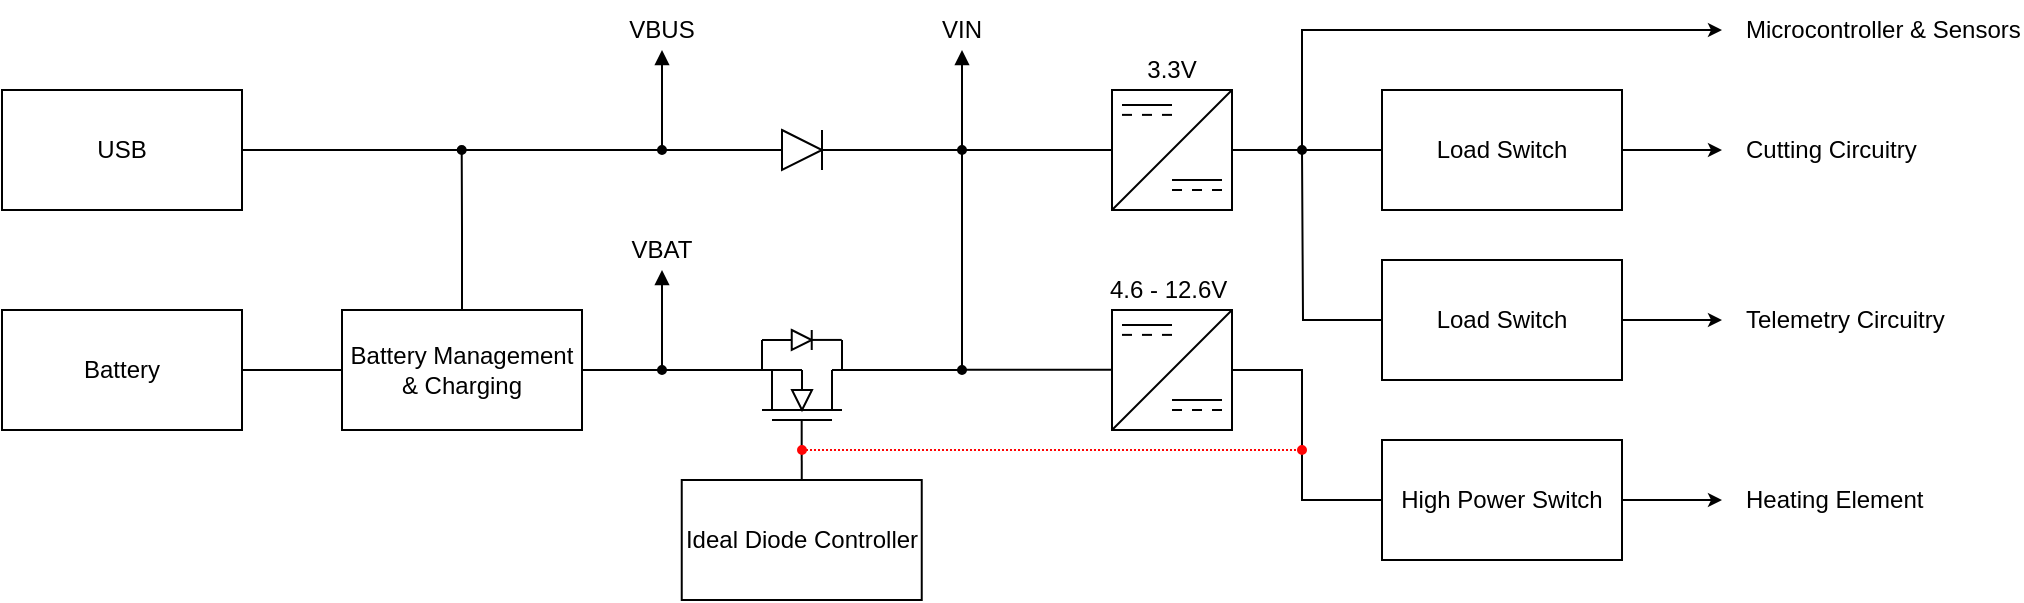 <mxfile version="18.1.1" type="device"><diagram id="rHaFPeAeNnfb-KZ2eNyi" name="Page-1"><mxGraphModel dx="982" dy="534" grid="1" gridSize="5" guides="1" tooltips="1" connect="1" arrows="1" fold="1" page="1" pageScale="1" pageWidth="850" pageHeight="1100" math="0" shadow="0"><root><mxCell id="0"/><mxCell id="1" parent="0"/><mxCell id="Q6QE1sTIuR4sOrctP84p-113" style="edgeStyle=orthogonalEdgeStyle;rounded=0;orthogonalLoop=1;jettySize=auto;html=1;exitX=0;exitY=0.5;exitDx=0;exitDy=0;startArrow=none;startFill=0;endArrow=oval;endFill=1;startSize=4;endSize=4;strokeWidth=1;" edge="1" parent="1" source="Q6QE1sTIuR4sOrctP84p-110"><mxGeometry relative="1" as="geometry"><mxPoint x="760" y="130" as="targetPoint"/></mxGeometry></mxCell><mxCell id="Q6QE1sTIuR4sOrctP84p-110" value="Load Switch" style="rounded=0;whiteSpace=wrap;html=1;connectable=1;" vertex="1" parent="1"><mxGeometry x="800" y="100" width="120" height="60" as="geometry"/></mxCell><mxCell id="Q6QE1sTIuR4sOrctP84p-4" style="edgeStyle=orthogonalEdgeStyle;rounded=0;orthogonalLoop=1;jettySize=auto;html=1;exitX=1;exitY=0.5;exitDx=0;exitDy=0;entryX=0;entryY=0.5;entryDx=0;entryDy=0;endArrow=none;endFill=0;" edge="1" parent="1" source="Q6QE1sTIuR4sOrctP84p-1" target="Q6QE1sTIuR4sOrctP84p-2"><mxGeometry relative="1" as="geometry"/></mxCell><mxCell id="Q6QE1sTIuR4sOrctP84p-1" value="Battery" style="rounded=0;whiteSpace=wrap;html=1;" vertex="1" parent="1"><mxGeometry x="110" y="210" width="120" height="60" as="geometry"/></mxCell><mxCell id="Q6QE1sTIuR4sOrctP84p-6" style="edgeStyle=orthogonalEdgeStyle;rounded=0;orthogonalLoop=1;jettySize=auto;html=1;exitX=1;exitY=0.5;exitDx=0;exitDy=0;endArrow=none;endFill=0;" edge="1" parent="1" source="Q6QE1sTIuR4sOrctP84p-2"><mxGeometry relative="1" as="geometry"><mxPoint x="440" y="240" as="targetPoint"/></mxGeometry></mxCell><mxCell id="Q6QE1sTIuR4sOrctP84p-72" style="edgeStyle=orthogonalEdgeStyle;rounded=0;orthogonalLoop=1;jettySize=auto;html=1;exitX=0.5;exitY=0;exitDx=0;exitDy=0;startArrow=none;startFill=0;endArrow=oval;endFill=1;startSize=4;endSize=4;strokeWidth=1;" edge="1" parent="1" source="Q6QE1sTIuR4sOrctP84p-2"><mxGeometry relative="1" as="geometry"><mxPoint x="339.854" y="130" as="targetPoint"/></mxGeometry></mxCell><mxCell id="Q6QE1sTIuR4sOrctP84p-2" value="Battery Management &amp;amp; Charging" style="rounded=0;whiteSpace=wrap;html=1;" vertex="1" parent="1"><mxGeometry x="280" y="210" width="120" height="60" as="geometry"/></mxCell><mxCell id="Q6QE1sTIuR4sOrctP84p-5" style="edgeStyle=orthogonalEdgeStyle;rounded=0;orthogonalLoop=1;jettySize=auto;html=1;exitX=1;exitY=0.5;exitDx=0;exitDy=0;endArrow=none;endFill=0;" edge="1" parent="1" source="Q6QE1sTIuR4sOrctP84p-3"><mxGeometry relative="1" as="geometry"><mxPoint x="550" y="130" as="targetPoint"/></mxGeometry></mxCell><mxCell id="Q6QE1sTIuR4sOrctP84p-3" value="USB" style="rounded=0;whiteSpace=wrap;html=1;" vertex="1" parent="1"><mxGeometry x="110" y="100" width="120" height="60" as="geometry"/></mxCell><mxCell id="Q6QE1sTIuR4sOrctP84p-7" value="" style="triangle;whiteSpace=wrap;html=1;connectable=0;allowArrows=0;" vertex="1" parent="1"><mxGeometry x="500" y="120" width="20" height="20" as="geometry"/></mxCell><mxCell id="Q6QE1sTIuR4sOrctP84p-8" value="" style="endArrow=none;html=1;rounded=0;" edge="1" parent="1"><mxGeometry width="50" height="50" relative="1" as="geometry"><mxPoint x="520" y="140" as="sourcePoint"/><mxPoint x="520" y="120" as="targetPoint"/></mxGeometry></mxCell><mxCell id="Q6QE1sTIuR4sOrctP84p-9" value="" style="endArrow=none;html=1;rounded=0;" edge="1" parent="1"><mxGeometry width="50" height="50" relative="1" as="geometry"><mxPoint x="520" y="130" as="sourcePoint"/><mxPoint x="590" y="130" as="targetPoint"/></mxGeometry></mxCell><mxCell id="Q6QE1sTIuR4sOrctP84p-10" value="" style="triangle;whiteSpace=wrap;html=1;connectable=0;allowArrows=0;" vertex="1" parent="1"><mxGeometry x="504.87" y="220" width="10" height="10" as="geometry"/></mxCell><mxCell id="Q6QE1sTIuR4sOrctP84p-11" value="" style="endArrow=none;html=1;rounded=0;" edge="1" parent="1"><mxGeometry width="50" height="50" relative="1" as="geometry"><mxPoint x="514.87" y="230" as="sourcePoint"/><mxPoint x="514.87" y="220" as="targetPoint"/></mxGeometry></mxCell><mxCell id="Q6QE1sTIuR4sOrctP84p-13" value="" style="triangle;whiteSpace=wrap;html=1;connectable=0;allowArrows=0;rotation=90;" vertex="1" parent="1"><mxGeometry x="505" y="250" width="10" height="10" as="geometry"/></mxCell><mxCell id="Q6QE1sTIuR4sOrctP84p-14" value="" style="endArrow=none;html=1;rounded=0;" edge="1" parent="1"><mxGeometry width="50" height="50" relative="1" as="geometry"><mxPoint x="490" y="260" as="sourcePoint"/><mxPoint x="530" y="260" as="targetPoint"/></mxGeometry></mxCell><mxCell id="Q6QE1sTIuR4sOrctP84p-15" value="" style="endArrow=none;html=1;rounded=0;" edge="1" parent="1"><mxGeometry width="50" height="50" relative="1" as="geometry"><mxPoint x="440" y="240" as="sourcePoint"/><mxPoint x="510" y="240" as="targetPoint"/></mxGeometry></mxCell><mxCell id="Q6QE1sTIuR4sOrctP84p-16" value="" style="endArrow=none;html=1;rounded=0;" edge="1" parent="1"><mxGeometry width="50" height="50" relative="1" as="geometry"><mxPoint x="495" y="240" as="sourcePoint"/><mxPoint x="495" y="260" as="targetPoint"/></mxGeometry></mxCell><mxCell id="Q6QE1sTIuR4sOrctP84p-17" value="" style="endArrow=none;html=1;rounded=0;" edge="1" parent="1"><mxGeometry width="50" height="50" relative="1" as="geometry"><mxPoint x="510" y="250" as="sourcePoint"/><mxPoint x="510" y="240" as="targetPoint"/></mxGeometry></mxCell><mxCell id="Q6QE1sTIuR4sOrctP84p-18" value="" style="endArrow=none;html=1;rounded=0;" edge="1" parent="1"><mxGeometry width="50" height="50" relative="1" as="geometry"><mxPoint x="525" y="260" as="sourcePoint"/><mxPoint x="525" y="240" as="targetPoint"/></mxGeometry></mxCell><mxCell id="Q6QE1sTIuR4sOrctP84p-19" value="" style="endArrow=none;html=1;rounded=0;" edge="1" parent="1"><mxGeometry width="50" height="50" relative="1" as="geometry"><mxPoint x="525" y="240" as="sourcePoint"/><mxPoint x="590" y="239.94" as="targetPoint"/></mxGeometry></mxCell><mxCell id="Q6QE1sTIuR4sOrctP84p-20" value="" style="endArrow=none;html=1;rounded=0;" edge="1" parent="1"><mxGeometry width="50" height="50" relative="1" as="geometry"><mxPoint x="490" y="240" as="sourcePoint"/><mxPoint x="490" y="225" as="targetPoint"/></mxGeometry></mxCell><mxCell id="Q6QE1sTIuR4sOrctP84p-21" value="" style="endArrow=none;html=1;rounded=0;" edge="1" parent="1"><mxGeometry width="50" height="50" relative="1" as="geometry"><mxPoint x="490" y="225" as="sourcePoint"/><mxPoint x="505" y="225" as="targetPoint"/></mxGeometry></mxCell><mxCell id="Q6QE1sTIuR4sOrctP84p-22" value="" style="endArrow=none;html=1;rounded=0;" edge="1" parent="1"><mxGeometry width="50" height="50" relative="1" as="geometry"><mxPoint x="514.87" y="224.96" as="sourcePoint"/><mxPoint x="529.87" y="224.96" as="targetPoint"/></mxGeometry></mxCell><mxCell id="Q6QE1sTIuR4sOrctP84p-23" value="" style="endArrow=none;html=1;rounded=0;" edge="1" parent="1"><mxGeometry width="50" height="50" relative="1" as="geometry"><mxPoint x="530" y="240" as="sourcePoint"/><mxPoint x="530" y="225" as="targetPoint"/></mxGeometry></mxCell><mxCell id="Q6QE1sTIuR4sOrctP84p-24" value="" style="endArrow=none;html=1;rounded=0;" edge="1" parent="1"><mxGeometry width="50" height="50" relative="1" as="geometry"><mxPoint x="495" y="265" as="sourcePoint"/><mxPoint x="525" y="265" as="targetPoint"/></mxGeometry></mxCell><mxCell id="Q6QE1sTIuR4sOrctP84p-26" style="edgeStyle=orthogonalEdgeStyle;rounded=0;orthogonalLoop=1;jettySize=auto;html=1;exitX=0.5;exitY=0;exitDx=0;exitDy=0;endArrow=none;endFill=0;" edge="1" parent="1" source="Q6QE1sTIuR4sOrctP84p-25"><mxGeometry relative="1" as="geometry"><mxPoint x="509.846" y="265" as="targetPoint"/></mxGeometry></mxCell><mxCell id="Q6QE1sTIuR4sOrctP84p-25" value="Ideal Diode Controller" style="rounded=0;whiteSpace=wrap;html=1;" vertex="1" parent="1"><mxGeometry x="449.87" y="295" width="120" height="60" as="geometry"/></mxCell><mxCell id="Q6QE1sTIuR4sOrctP84p-27" value="" style="endArrow=none;html=1;rounded=0;startArrow=oval;startFill=1;startSize=4;" edge="1" parent="1"><mxGeometry width="50" height="50" relative="1" as="geometry"><mxPoint x="590" y="240" as="sourcePoint"/><mxPoint x="590" y="130" as="targetPoint"/></mxGeometry></mxCell><mxCell id="Q6QE1sTIuR4sOrctP84p-30" value="" style="endArrow=block;html=1;rounded=0;endFill=1;startArrow=oval;startFill=1;startSize=4;endSize=5;" edge="1" parent="1"><mxGeometry width="50" height="50" relative="1" as="geometry"><mxPoint x="440" y="130" as="sourcePoint"/><mxPoint x="440" y="80" as="targetPoint"/></mxGeometry></mxCell><mxCell id="Q6QE1sTIuR4sOrctP84p-31" value="VBUS" style="text;html=1;strokeColor=none;fillColor=none;align=center;verticalAlign=middle;whiteSpace=wrap;rounded=0;" vertex="1" parent="1"><mxGeometry x="410" y="55" width="60" height="30" as="geometry"/></mxCell><mxCell id="Q6QE1sTIuR4sOrctP84p-32" value="" style="endArrow=block;html=1;rounded=0;endFill=1;startArrow=oval;startFill=1;strokeWidth=1;endSize=5;startSize=4;" edge="1" parent="1"><mxGeometry width="50" height="50" relative="1" as="geometry"><mxPoint x="440" y="240" as="sourcePoint"/><mxPoint x="440" y="190" as="targetPoint"/></mxGeometry></mxCell><mxCell id="Q6QE1sTIuR4sOrctP84p-33" value="VBAT" style="text;html=1;strokeColor=none;fillColor=none;align=center;verticalAlign=middle;whiteSpace=wrap;rounded=0;" vertex="1" parent="1"><mxGeometry x="410" y="165" width="60" height="30" as="geometry"/></mxCell><mxCell id="Q6QE1sTIuR4sOrctP84p-34" value="" style="endArrow=block;html=1;rounded=0;endFill=1;endSize=5;startArrow=oval;startFill=1;startSize=4;" edge="1" parent="1"><mxGeometry width="50" height="50" relative="1" as="geometry"><mxPoint x="590" y="130" as="sourcePoint"/><mxPoint x="590" y="80" as="targetPoint"/></mxGeometry></mxCell><mxCell id="Q6QE1sTIuR4sOrctP84p-35" value="VIN" style="text;html=1;strokeColor=none;fillColor=none;align=center;verticalAlign=middle;whiteSpace=wrap;rounded=0;" vertex="1" parent="1"><mxGeometry x="560" y="55" width="60" height="30" as="geometry"/></mxCell><mxCell id="Q6QE1sTIuR4sOrctP84p-56" value="" style="group" vertex="1" connectable="0" parent="1"><mxGeometry x="665" y="100" width="60" height="60" as="geometry"/></mxCell><mxCell id="Q6QE1sTIuR4sOrctP84p-38" value="" style="rounded=0;whiteSpace=wrap;html=1;" vertex="1" parent="Q6QE1sTIuR4sOrctP84p-56"><mxGeometry width="60" height="60" as="geometry"/></mxCell><mxCell id="Q6QE1sTIuR4sOrctP84p-47" value="" style="endArrow=none;html=1;strokeWidth=1;rounded=0;" edge="1" parent="Q6QE1sTIuR4sOrctP84p-56"><mxGeometry width="100" relative="1" as="geometry"><mxPoint y="60" as="sourcePoint"/><mxPoint x="60" as="targetPoint"/></mxGeometry></mxCell><mxCell id="Q6QE1sTIuR4sOrctP84p-48" value="" style="endArrow=none;html=1;rounded=0;" edge="1" parent="Q6QE1sTIuR4sOrctP84p-56"><mxGeometry width="50" height="50" relative="1" as="geometry"><mxPoint x="30" y="45" as="sourcePoint"/><mxPoint x="55" y="45" as="targetPoint"/></mxGeometry></mxCell><mxCell id="Q6QE1sTIuR4sOrctP84p-49" value="" style="endArrow=none;html=1;rounded=0;" edge="1" parent="Q6QE1sTIuR4sOrctP84p-56"><mxGeometry width="50" height="50" relative="1" as="geometry"><mxPoint x="30" y="50" as="sourcePoint"/><mxPoint x="35" y="50" as="targetPoint"/></mxGeometry></mxCell><mxCell id="Q6QE1sTIuR4sOrctP84p-50" value="" style="endArrow=none;html=1;rounded=0;" edge="1" parent="Q6QE1sTIuR4sOrctP84p-56"><mxGeometry width="50" height="50" relative="1" as="geometry"><mxPoint x="40" y="50" as="sourcePoint"/><mxPoint x="45" y="50" as="targetPoint"/></mxGeometry></mxCell><mxCell id="Q6QE1sTIuR4sOrctP84p-51" value="" style="endArrow=none;html=1;rounded=0;" edge="1" parent="Q6QE1sTIuR4sOrctP84p-56"><mxGeometry width="50" height="50" relative="1" as="geometry"><mxPoint x="50" y="50" as="sourcePoint"/><mxPoint x="55" y="50" as="targetPoint"/></mxGeometry></mxCell><mxCell id="Q6QE1sTIuR4sOrctP84p-52" value="" style="endArrow=none;html=1;rounded=0;" edge="1" parent="Q6QE1sTIuR4sOrctP84p-56"><mxGeometry width="50" height="50" relative="1" as="geometry"><mxPoint x="5" y="7.44" as="sourcePoint"/><mxPoint x="30" y="7.44" as="targetPoint"/></mxGeometry></mxCell><mxCell id="Q6QE1sTIuR4sOrctP84p-53" value="" style="endArrow=none;html=1;rounded=0;" edge="1" parent="Q6QE1sTIuR4sOrctP84p-56"><mxGeometry width="50" height="50" relative="1" as="geometry"><mxPoint x="5" y="12.44" as="sourcePoint"/><mxPoint x="10" y="12.44" as="targetPoint"/></mxGeometry></mxCell><mxCell id="Q6QE1sTIuR4sOrctP84p-54" value="" style="endArrow=none;html=1;rounded=0;" edge="1" parent="Q6QE1sTIuR4sOrctP84p-56"><mxGeometry width="50" height="50" relative="1" as="geometry"><mxPoint x="15" y="12.44" as="sourcePoint"/><mxPoint x="20" y="12.44" as="targetPoint"/></mxGeometry></mxCell><mxCell id="Q6QE1sTIuR4sOrctP84p-55" value="" style="endArrow=none;html=1;rounded=0;" edge="1" parent="Q6QE1sTIuR4sOrctP84p-56"><mxGeometry width="50" height="50" relative="1" as="geometry"><mxPoint x="25" y="12.44" as="sourcePoint"/><mxPoint x="30" y="12.44" as="targetPoint"/></mxGeometry></mxCell><mxCell id="Q6QE1sTIuR4sOrctP84p-57" value="" style="group" vertex="1" connectable="0" parent="1"><mxGeometry x="665" y="210" width="60" height="60" as="geometry"/></mxCell><mxCell id="Q6QE1sTIuR4sOrctP84p-58" value="" style="rounded=0;whiteSpace=wrap;html=1;" vertex="1" parent="Q6QE1sTIuR4sOrctP84p-57"><mxGeometry width="60" height="60" as="geometry"/></mxCell><mxCell id="Q6QE1sTIuR4sOrctP84p-59" value="" style="endArrow=none;html=1;strokeWidth=1;rounded=0;" edge="1" parent="Q6QE1sTIuR4sOrctP84p-57"><mxGeometry width="100" relative="1" as="geometry"><mxPoint y="60" as="sourcePoint"/><mxPoint x="60" as="targetPoint"/></mxGeometry></mxCell><mxCell id="Q6QE1sTIuR4sOrctP84p-60" value="" style="endArrow=none;html=1;rounded=0;" edge="1" parent="Q6QE1sTIuR4sOrctP84p-57"><mxGeometry width="50" height="50" relative="1" as="geometry"><mxPoint x="30" y="45" as="sourcePoint"/><mxPoint x="55" y="45" as="targetPoint"/></mxGeometry></mxCell><mxCell id="Q6QE1sTIuR4sOrctP84p-61" value="" style="endArrow=none;html=1;rounded=0;" edge="1" parent="Q6QE1sTIuR4sOrctP84p-57"><mxGeometry width="50" height="50" relative="1" as="geometry"><mxPoint x="30" y="50" as="sourcePoint"/><mxPoint x="35" y="50" as="targetPoint"/></mxGeometry></mxCell><mxCell id="Q6QE1sTIuR4sOrctP84p-62" value="" style="endArrow=none;html=1;rounded=0;" edge="1" parent="Q6QE1sTIuR4sOrctP84p-57"><mxGeometry width="50" height="50" relative="1" as="geometry"><mxPoint x="40" y="50" as="sourcePoint"/><mxPoint x="45" y="50" as="targetPoint"/></mxGeometry></mxCell><mxCell id="Q6QE1sTIuR4sOrctP84p-63" value="" style="endArrow=none;html=1;rounded=0;" edge="1" parent="Q6QE1sTIuR4sOrctP84p-57"><mxGeometry width="50" height="50" relative="1" as="geometry"><mxPoint x="50" y="50" as="sourcePoint"/><mxPoint x="55" y="50" as="targetPoint"/></mxGeometry></mxCell><mxCell id="Q6QE1sTIuR4sOrctP84p-64" value="" style="endArrow=none;html=1;rounded=0;" edge="1" parent="Q6QE1sTIuR4sOrctP84p-57"><mxGeometry width="50" height="50" relative="1" as="geometry"><mxPoint x="5" y="7.44" as="sourcePoint"/><mxPoint x="30" y="7.44" as="targetPoint"/></mxGeometry></mxCell><mxCell id="Q6QE1sTIuR4sOrctP84p-65" value="" style="endArrow=none;html=1;rounded=0;" edge="1" parent="Q6QE1sTIuR4sOrctP84p-57"><mxGeometry width="50" height="50" relative="1" as="geometry"><mxPoint x="5" y="12.44" as="sourcePoint"/><mxPoint x="10" y="12.44" as="targetPoint"/></mxGeometry></mxCell><mxCell id="Q6QE1sTIuR4sOrctP84p-66" value="" style="endArrow=none;html=1;rounded=0;" edge="1" parent="Q6QE1sTIuR4sOrctP84p-57"><mxGeometry width="50" height="50" relative="1" as="geometry"><mxPoint x="15" y="12.44" as="sourcePoint"/><mxPoint x="20" y="12.44" as="targetPoint"/></mxGeometry></mxCell><mxCell id="Q6QE1sTIuR4sOrctP84p-67" value="" style="endArrow=none;html=1;rounded=0;" edge="1" parent="Q6QE1sTIuR4sOrctP84p-57"><mxGeometry width="50" height="50" relative="1" as="geometry"><mxPoint x="25" y="12.44" as="sourcePoint"/><mxPoint x="30" y="12.44" as="targetPoint"/></mxGeometry></mxCell><mxCell id="Q6QE1sTIuR4sOrctP84p-68" value="" style="endArrow=none;html=1;rounded=0;entryX=0;entryY=0.5;entryDx=0;entryDy=0;" edge="1" parent="1" target="Q6QE1sTIuR4sOrctP84p-38"><mxGeometry width="50" height="50" relative="1" as="geometry"><mxPoint x="590" y="130" as="sourcePoint"/><mxPoint x="655" y="160" as="targetPoint"/></mxGeometry></mxCell><mxCell id="Q6QE1sTIuR4sOrctP84p-69" value="" style="endArrow=none;html=1;rounded=0;entryX=0;entryY=0.5;entryDx=0;entryDy=0;" edge="1" parent="1"><mxGeometry width="50" height="50" relative="1" as="geometry"><mxPoint x="590" y="239.88" as="sourcePoint"/><mxPoint x="665" y="239.88" as="targetPoint"/></mxGeometry></mxCell><mxCell id="Q6QE1sTIuR4sOrctP84p-70" value="4.6 - 12.6V&amp;nbsp;" style="text;html=1;strokeColor=none;fillColor=none;align=center;verticalAlign=middle;whiteSpace=wrap;rounded=0;" vertex="1" parent="1"><mxGeometry x="660" y="185" width="70" height="30" as="geometry"/></mxCell><mxCell id="Q6QE1sTIuR4sOrctP84p-71" value="3.3V" style="text;html=1;strokeColor=none;fillColor=none;align=center;verticalAlign=middle;whiteSpace=wrap;rounded=0;" vertex="1" parent="1"><mxGeometry x="660" y="75" width="70" height="30" as="geometry"/></mxCell><mxCell id="Q6QE1sTIuR4sOrctP84p-74" style="edgeStyle=orthogonalEdgeStyle;rounded=0;orthogonalLoop=1;jettySize=auto;html=1;exitX=1;exitY=0.5;exitDx=0;exitDy=0;startArrow=none;startFill=0;endArrow=classic;endFill=1;startSize=4;endSize=4;strokeWidth=1;" edge="1" parent="1" source="Q6QE1sTIuR4sOrctP84p-58"><mxGeometry relative="1" as="geometry"><mxPoint x="970" y="305" as="targetPoint"/><Array as="points"><mxPoint x="760" y="240"/><mxPoint x="760" y="305"/></Array></mxGeometry></mxCell><mxCell id="Q6QE1sTIuR4sOrctP84p-77" style="edgeStyle=orthogonalEdgeStyle;rounded=0;orthogonalLoop=1;jettySize=auto;html=1;exitX=1;exitY=0.5;exitDx=0;exitDy=0;startArrow=none;startFill=0;endArrow=classic;endFill=1;startSize=4;endSize=4;strokeWidth=1;" edge="1" parent="1" source="Q6QE1sTIuR4sOrctP84p-38"><mxGeometry relative="1" as="geometry"><mxPoint x="970" y="70" as="targetPoint"/><Array as="points"><mxPoint x="760" y="130"/><mxPoint x="760" y="70"/><mxPoint x="965" y="70"/></Array></mxGeometry></mxCell><mxCell id="Q6QE1sTIuR4sOrctP84p-112" style="edgeStyle=orthogonalEdgeStyle;rounded=0;orthogonalLoop=1;jettySize=auto;html=1;exitX=0;exitY=0.5;exitDx=0;exitDy=0;startArrow=none;startFill=0;endArrow=none;endFill=0;startSize=4;endSize=4;strokeWidth=1;" edge="1" parent="1" source="Q6QE1sTIuR4sOrctP84p-111"><mxGeometry relative="1" as="geometry"><mxPoint x="760" y="130" as="targetPoint"/></mxGeometry></mxCell><mxCell id="Q6QE1sTIuR4sOrctP84p-121" style="edgeStyle=orthogonalEdgeStyle;rounded=0;orthogonalLoop=1;jettySize=auto;html=1;exitX=1;exitY=0.5;exitDx=0;exitDy=0;fontColor=#FF0505;startArrow=none;startFill=0;endArrow=classic;endFill=1;startSize=4;endSize=4;strokeColor=#000000;strokeWidth=1;" edge="1" parent="1" source="Q6QE1sTIuR4sOrctP84p-111"><mxGeometry relative="1" as="geometry"><mxPoint x="970" y="215" as="targetPoint"/></mxGeometry></mxCell><mxCell id="Q6QE1sTIuR4sOrctP84p-111" value="Load Switch" style="rounded=0;whiteSpace=wrap;html=1;connectable=1;" vertex="1" parent="1"><mxGeometry x="800" y="185" width="120" height="60" as="geometry"/></mxCell><mxCell id="Q6QE1sTIuR4sOrctP84p-118" value="" style="endArrow=oval;html=1;rounded=0;startSize=4;endSize=4;strokeWidth=1;strokeColor=#FF0505;startArrow=oval;startFill=1;endFill=1;dashed=1;dashPattern=1 1;" edge="1" parent="1"><mxGeometry width="50" height="50" relative="1" as="geometry"><mxPoint x="510" y="280" as="sourcePoint"/><mxPoint x="760" y="280" as="targetPoint"/></mxGeometry></mxCell><mxCell id="Q6QE1sTIuR4sOrctP84p-119" value="High Power Switch" style="rounded=0;whiteSpace=wrap;html=1;connectable=1;" vertex="1" parent="1"><mxGeometry x="800" y="275" width="120" height="60" as="geometry"/></mxCell><mxCell id="Q6QE1sTIuR4sOrctP84p-120" value="Heating Element" style="text;html=1;strokeColor=none;fillColor=none;align=left;verticalAlign=middle;whiteSpace=wrap;rounded=0;" vertex="1" parent="1"><mxGeometry x="980" y="290" width="130" height="30" as="geometry"/></mxCell><mxCell id="Q6QE1sTIuR4sOrctP84p-122" value="Telemetry Circuitry" style="text;html=1;strokeColor=none;fillColor=none;align=left;verticalAlign=middle;whiteSpace=wrap;rounded=0;" vertex="1" parent="1"><mxGeometry x="980" y="200" width="130" height="30" as="geometry"/></mxCell><mxCell id="Q6QE1sTIuR4sOrctP84p-123" style="edgeStyle=orthogonalEdgeStyle;rounded=0;orthogonalLoop=1;jettySize=auto;html=1;exitX=1;exitY=0.5;exitDx=0;exitDy=0;fontColor=#FF0505;startArrow=none;startFill=0;endArrow=classic;endFill=1;startSize=4;endSize=4;strokeColor=#000000;strokeWidth=1;" edge="1" parent="1"><mxGeometry relative="1" as="geometry"><mxPoint x="970" y="130" as="targetPoint"/><mxPoint x="920" y="130" as="sourcePoint"/></mxGeometry></mxCell><mxCell id="Q6QE1sTIuR4sOrctP84p-124" value="Cutting Circuitry" style="text;html=1;strokeColor=none;fillColor=none;align=left;verticalAlign=middle;whiteSpace=wrap;rounded=0;" vertex="1" parent="1"><mxGeometry x="980" y="115" width="130" height="30" as="geometry"/></mxCell><mxCell id="Q6QE1sTIuR4sOrctP84p-125" value="Microcontroller &amp;amp; Sensors" style="text;html=1;strokeColor=none;fillColor=none;align=left;verticalAlign=middle;whiteSpace=wrap;rounded=0;" vertex="1" parent="1"><mxGeometry x="980" y="55" width="140" height="30" as="geometry"/></mxCell></root></mxGraphModel></diagram></mxfile>